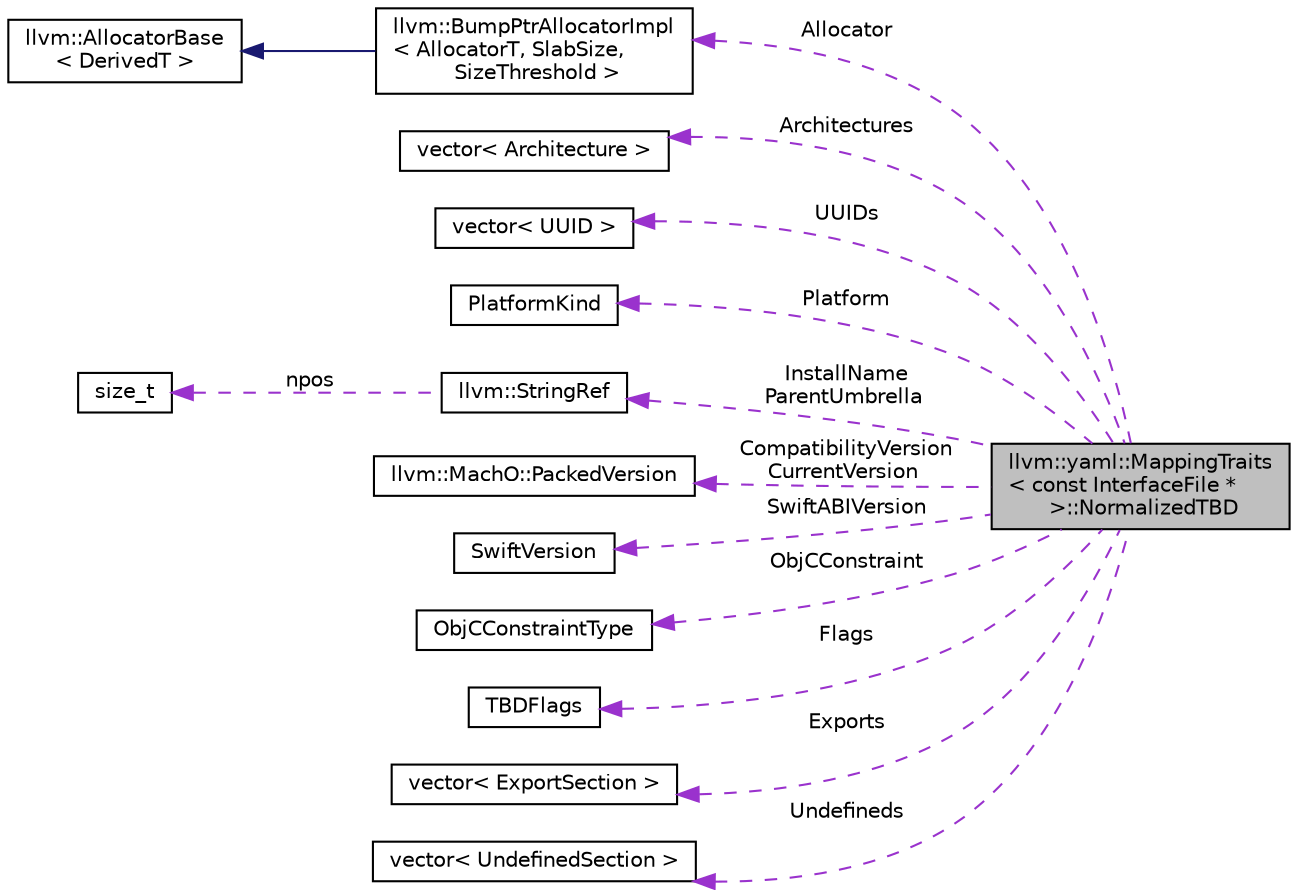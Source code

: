 digraph "llvm::yaml::MappingTraits&lt; const InterfaceFile * &gt;::NormalizedTBD"
{
 // LATEX_PDF_SIZE
  bgcolor="transparent";
  edge [fontname="Helvetica",fontsize="10",labelfontname="Helvetica",labelfontsize="10"];
  node [fontname="Helvetica",fontsize="10",shape="box"];
  rankdir="LR";
  Node1 [label="llvm::yaml::MappingTraits\l\< const InterfaceFile *\l \>::NormalizedTBD",height=0.2,width=0.4,color="black", fillcolor="grey75", style="filled", fontcolor="black",tooltip=" "];
  Node2 -> Node1 [dir="back",color="darkorchid3",fontsize="10",style="dashed",label=" Allocator" ,fontname="Helvetica"];
  Node2 [label="llvm::BumpPtrAllocatorImpl\l\< AllocatorT, SlabSize,\l SizeThreshold \>",height=0.2,width=0.4,color="black",URL="$classllvm_1_1BumpPtrAllocatorImpl.html",tooltip="Allocate memory in an ever growing pool, as if by bump-pointer."];
  Node3 -> Node2 [dir="back",color="midnightblue",fontsize="10",style="solid",fontname="Helvetica"];
  Node3 [label="llvm::AllocatorBase\l\< DerivedT \>",height=0.2,width=0.4,color="black",URL="$classllvm_1_1AllocatorBase.html",tooltip="CRTP base class providing obvious overloads for the core Allocate() methods of LLVM-style allocators."];
  Node4 -> Node1 [dir="back",color="darkorchid3",fontsize="10",style="dashed",label=" Architectures" ,fontname="Helvetica"];
  Node4 [label="vector\< Architecture \>",height=0.2,width=0.4,color="black",tooltip=" "];
  Node5 -> Node1 [dir="back",color="darkorchid3",fontsize="10",style="dashed",label=" UUIDs" ,fontname="Helvetica"];
  Node5 [label="vector\< UUID \>",height=0.2,width=0.4,color="black",tooltip=" "];
  Node6 -> Node1 [dir="back",color="darkorchid3",fontsize="10",style="dashed",label=" Platform" ,fontname="Helvetica"];
  Node6 [label="PlatformKind",height=0.2,width=0.4,color="black",tooltip=" "];
  Node7 -> Node1 [dir="back",color="darkorchid3",fontsize="10",style="dashed",label=" InstallName\nParentUmbrella" ,fontname="Helvetica"];
  Node7 [label="llvm::StringRef",height=0.2,width=0.4,color="black",URL="$classllvm_1_1StringRef.html",tooltip="StringRef - Represent a constant reference to a string, i.e."];
  Node8 -> Node7 [dir="back",color="darkorchid3",fontsize="10",style="dashed",label=" npos" ,fontname="Helvetica"];
  Node8 [label="size_t",height=0.2,width=0.4,color="black",URL="$classsize__t.html",tooltip=" "];
  Node9 -> Node1 [dir="back",color="darkorchid3",fontsize="10",style="dashed",label=" CompatibilityVersion\nCurrentVersion" ,fontname="Helvetica"];
  Node9 [label="llvm::MachO::PackedVersion",height=0.2,width=0.4,color="black",URL="$classllvm_1_1MachO_1_1PackedVersion.html",tooltip=" "];
  Node10 -> Node1 [dir="back",color="darkorchid3",fontsize="10",style="dashed",label=" SwiftABIVersion" ,fontname="Helvetica"];
  Node10 [label="SwiftVersion",height=0.2,width=0.4,color="black",tooltip=" "];
  Node11 -> Node1 [dir="back",color="darkorchid3",fontsize="10",style="dashed",label=" ObjCConstraint" ,fontname="Helvetica"];
  Node11 [label="ObjCConstraintType",height=0.2,width=0.4,color="black",tooltip=" "];
  Node12 -> Node1 [dir="back",color="darkorchid3",fontsize="10",style="dashed",label=" Flags" ,fontname="Helvetica"];
  Node12 [label="TBDFlags",height=0.2,width=0.4,color="black",tooltip=" "];
  Node13 -> Node1 [dir="back",color="darkorchid3",fontsize="10",style="dashed",label=" Exports" ,fontname="Helvetica"];
  Node13 [label="vector\< ExportSection \>",height=0.2,width=0.4,color="black",tooltip=" "];
  Node14 -> Node1 [dir="back",color="darkorchid3",fontsize="10",style="dashed",label=" Undefineds" ,fontname="Helvetica"];
  Node14 [label="vector\< UndefinedSection \>",height=0.2,width=0.4,color="black",tooltip=" "];
}
